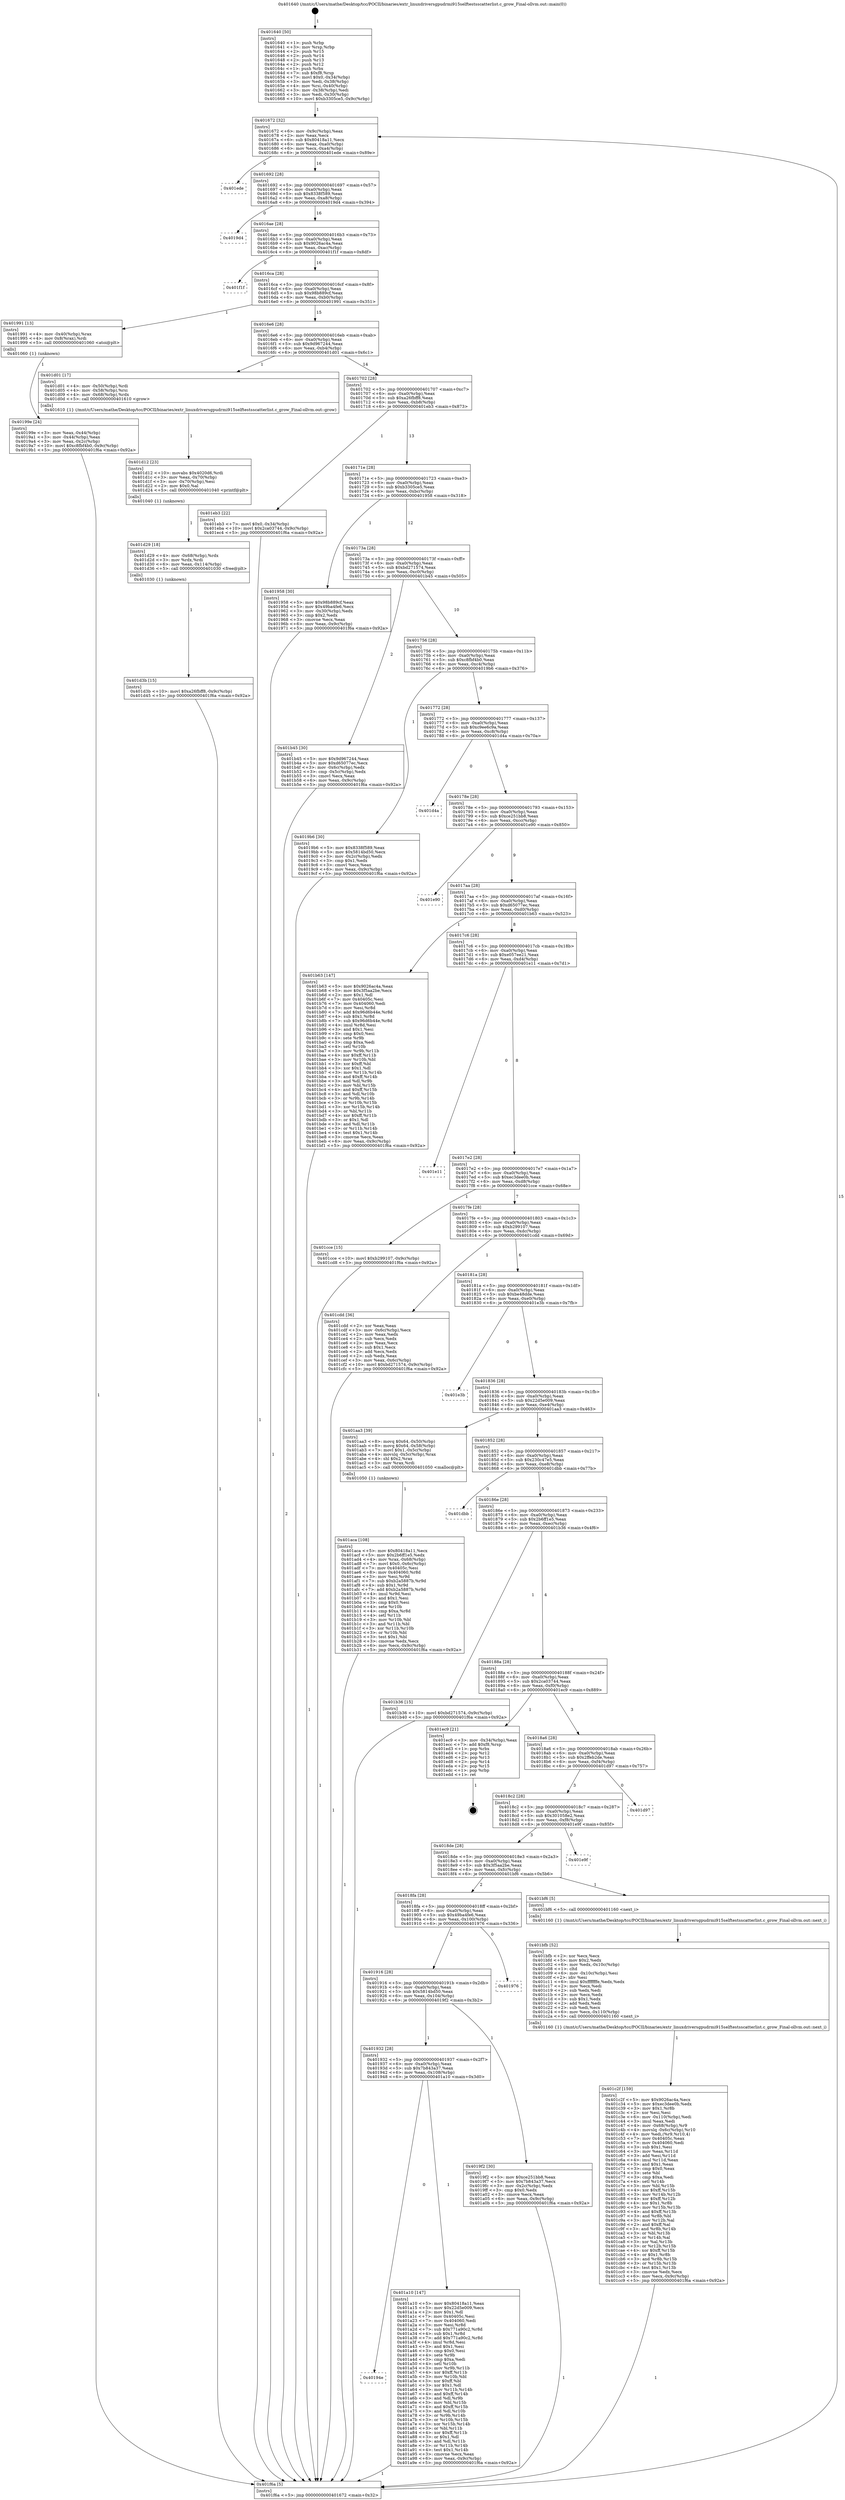 digraph "0x401640" {
  label = "0x401640 (/mnt/c/Users/mathe/Desktop/tcc/POCII/binaries/extr_linuxdriversgpudrmi915selftestsscatterlist.c_grow_Final-ollvm.out::main(0))"
  labelloc = "t"
  node[shape=record]

  Entry [label="",width=0.3,height=0.3,shape=circle,fillcolor=black,style=filled]
  "0x401672" [label="{
     0x401672 [32]\l
     | [instrs]\l
     &nbsp;&nbsp;0x401672 \<+6\>: mov -0x9c(%rbp),%eax\l
     &nbsp;&nbsp;0x401678 \<+2\>: mov %eax,%ecx\l
     &nbsp;&nbsp;0x40167a \<+6\>: sub $0x80418a11,%ecx\l
     &nbsp;&nbsp;0x401680 \<+6\>: mov %eax,-0xa0(%rbp)\l
     &nbsp;&nbsp;0x401686 \<+6\>: mov %ecx,-0xa4(%rbp)\l
     &nbsp;&nbsp;0x40168c \<+6\>: je 0000000000401ede \<main+0x89e\>\l
  }"]
  "0x401ede" [label="{
     0x401ede\l
  }", style=dashed]
  "0x401692" [label="{
     0x401692 [28]\l
     | [instrs]\l
     &nbsp;&nbsp;0x401692 \<+5\>: jmp 0000000000401697 \<main+0x57\>\l
     &nbsp;&nbsp;0x401697 \<+6\>: mov -0xa0(%rbp),%eax\l
     &nbsp;&nbsp;0x40169d \<+5\>: sub $0x8338f589,%eax\l
     &nbsp;&nbsp;0x4016a2 \<+6\>: mov %eax,-0xa8(%rbp)\l
     &nbsp;&nbsp;0x4016a8 \<+6\>: je 00000000004019d4 \<main+0x394\>\l
  }"]
  Exit [label="",width=0.3,height=0.3,shape=circle,fillcolor=black,style=filled,peripheries=2]
  "0x4019d4" [label="{
     0x4019d4\l
  }", style=dashed]
  "0x4016ae" [label="{
     0x4016ae [28]\l
     | [instrs]\l
     &nbsp;&nbsp;0x4016ae \<+5\>: jmp 00000000004016b3 \<main+0x73\>\l
     &nbsp;&nbsp;0x4016b3 \<+6\>: mov -0xa0(%rbp),%eax\l
     &nbsp;&nbsp;0x4016b9 \<+5\>: sub $0x9026ac4a,%eax\l
     &nbsp;&nbsp;0x4016be \<+6\>: mov %eax,-0xac(%rbp)\l
     &nbsp;&nbsp;0x4016c4 \<+6\>: je 0000000000401f1f \<main+0x8df\>\l
  }"]
  "0x401d3b" [label="{
     0x401d3b [15]\l
     | [instrs]\l
     &nbsp;&nbsp;0x401d3b \<+10\>: movl $0xa26fbff8,-0x9c(%rbp)\l
     &nbsp;&nbsp;0x401d45 \<+5\>: jmp 0000000000401f6a \<main+0x92a\>\l
  }"]
  "0x401f1f" [label="{
     0x401f1f\l
  }", style=dashed]
  "0x4016ca" [label="{
     0x4016ca [28]\l
     | [instrs]\l
     &nbsp;&nbsp;0x4016ca \<+5\>: jmp 00000000004016cf \<main+0x8f\>\l
     &nbsp;&nbsp;0x4016cf \<+6\>: mov -0xa0(%rbp),%eax\l
     &nbsp;&nbsp;0x4016d5 \<+5\>: sub $0x98b889cf,%eax\l
     &nbsp;&nbsp;0x4016da \<+6\>: mov %eax,-0xb0(%rbp)\l
     &nbsp;&nbsp;0x4016e0 \<+6\>: je 0000000000401991 \<main+0x351\>\l
  }"]
  "0x401d29" [label="{
     0x401d29 [18]\l
     | [instrs]\l
     &nbsp;&nbsp;0x401d29 \<+4\>: mov -0x68(%rbp),%rdx\l
     &nbsp;&nbsp;0x401d2d \<+3\>: mov %rdx,%rdi\l
     &nbsp;&nbsp;0x401d30 \<+6\>: mov %eax,-0x114(%rbp)\l
     &nbsp;&nbsp;0x401d36 \<+5\>: call 0000000000401030 \<free@plt\>\l
     | [calls]\l
     &nbsp;&nbsp;0x401030 \{1\} (unknown)\l
  }"]
  "0x401991" [label="{
     0x401991 [13]\l
     | [instrs]\l
     &nbsp;&nbsp;0x401991 \<+4\>: mov -0x40(%rbp),%rax\l
     &nbsp;&nbsp;0x401995 \<+4\>: mov 0x8(%rax),%rdi\l
     &nbsp;&nbsp;0x401999 \<+5\>: call 0000000000401060 \<atoi@plt\>\l
     | [calls]\l
     &nbsp;&nbsp;0x401060 \{1\} (unknown)\l
  }"]
  "0x4016e6" [label="{
     0x4016e6 [28]\l
     | [instrs]\l
     &nbsp;&nbsp;0x4016e6 \<+5\>: jmp 00000000004016eb \<main+0xab\>\l
     &nbsp;&nbsp;0x4016eb \<+6\>: mov -0xa0(%rbp),%eax\l
     &nbsp;&nbsp;0x4016f1 \<+5\>: sub $0x9d967244,%eax\l
     &nbsp;&nbsp;0x4016f6 \<+6\>: mov %eax,-0xb4(%rbp)\l
     &nbsp;&nbsp;0x4016fc \<+6\>: je 0000000000401d01 \<main+0x6c1\>\l
  }"]
  "0x401d12" [label="{
     0x401d12 [23]\l
     | [instrs]\l
     &nbsp;&nbsp;0x401d12 \<+10\>: movabs $0x4020d6,%rdi\l
     &nbsp;&nbsp;0x401d1c \<+3\>: mov %eax,-0x70(%rbp)\l
     &nbsp;&nbsp;0x401d1f \<+3\>: mov -0x70(%rbp),%esi\l
     &nbsp;&nbsp;0x401d22 \<+2\>: mov $0x0,%al\l
     &nbsp;&nbsp;0x401d24 \<+5\>: call 0000000000401040 \<printf@plt\>\l
     | [calls]\l
     &nbsp;&nbsp;0x401040 \{1\} (unknown)\l
  }"]
  "0x401d01" [label="{
     0x401d01 [17]\l
     | [instrs]\l
     &nbsp;&nbsp;0x401d01 \<+4\>: mov -0x50(%rbp),%rdi\l
     &nbsp;&nbsp;0x401d05 \<+4\>: mov -0x58(%rbp),%rsi\l
     &nbsp;&nbsp;0x401d09 \<+4\>: mov -0x68(%rbp),%rdx\l
     &nbsp;&nbsp;0x401d0d \<+5\>: call 0000000000401610 \<grow\>\l
     | [calls]\l
     &nbsp;&nbsp;0x401610 \{1\} (/mnt/c/Users/mathe/Desktop/tcc/POCII/binaries/extr_linuxdriversgpudrmi915selftestsscatterlist.c_grow_Final-ollvm.out::grow)\l
  }"]
  "0x401702" [label="{
     0x401702 [28]\l
     | [instrs]\l
     &nbsp;&nbsp;0x401702 \<+5\>: jmp 0000000000401707 \<main+0xc7\>\l
     &nbsp;&nbsp;0x401707 \<+6\>: mov -0xa0(%rbp),%eax\l
     &nbsp;&nbsp;0x40170d \<+5\>: sub $0xa26fbff8,%eax\l
     &nbsp;&nbsp;0x401712 \<+6\>: mov %eax,-0xb8(%rbp)\l
     &nbsp;&nbsp;0x401718 \<+6\>: je 0000000000401eb3 \<main+0x873\>\l
  }"]
  "0x401c2f" [label="{
     0x401c2f [159]\l
     | [instrs]\l
     &nbsp;&nbsp;0x401c2f \<+5\>: mov $0x9026ac4a,%ecx\l
     &nbsp;&nbsp;0x401c34 \<+5\>: mov $0xec3dee0b,%edx\l
     &nbsp;&nbsp;0x401c39 \<+3\>: mov $0x1,%r8b\l
     &nbsp;&nbsp;0x401c3c \<+2\>: xor %esi,%esi\l
     &nbsp;&nbsp;0x401c3e \<+6\>: mov -0x110(%rbp),%edi\l
     &nbsp;&nbsp;0x401c44 \<+3\>: imul %eax,%edi\l
     &nbsp;&nbsp;0x401c47 \<+4\>: mov -0x68(%rbp),%r9\l
     &nbsp;&nbsp;0x401c4b \<+4\>: movslq -0x6c(%rbp),%r10\l
     &nbsp;&nbsp;0x401c4f \<+4\>: mov %edi,(%r9,%r10,4)\l
     &nbsp;&nbsp;0x401c53 \<+7\>: mov 0x40405c,%eax\l
     &nbsp;&nbsp;0x401c5a \<+7\>: mov 0x404060,%edi\l
     &nbsp;&nbsp;0x401c61 \<+3\>: sub $0x1,%esi\l
     &nbsp;&nbsp;0x401c64 \<+3\>: mov %eax,%r11d\l
     &nbsp;&nbsp;0x401c67 \<+3\>: add %esi,%r11d\l
     &nbsp;&nbsp;0x401c6a \<+4\>: imul %r11d,%eax\l
     &nbsp;&nbsp;0x401c6e \<+3\>: and $0x1,%eax\l
     &nbsp;&nbsp;0x401c71 \<+3\>: cmp $0x0,%eax\l
     &nbsp;&nbsp;0x401c74 \<+3\>: sete %bl\l
     &nbsp;&nbsp;0x401c77 \<+3\>: cmp $0xa,%edi\l
     &nbsp;&nbsp;0x401c7a \<+4\>: setl %r14b\l
     &nbsp;&nbsp;0x401c7e \<+3\>: mov %bl,%r15b\l
     &nbsp;&nbsp;0x401c81 \<+4\>: xor $0xff,%r15b\l
     &nbsp;&nbsp;0x401c85 \<+3\>: mov %r14b,%r12b\l
     &nbsp;&nbsp;0x401c88 \<+4\>: xor $0xff,%r12b\l
     &nbsp;&nbsp;0x401c8c \<+4\>: xor $0x1,%r8b\l
     &nbsp;&nbsp;0x401c90 \<+3\>: mov %r15b,%r13b\l
     &nbsp;&nbsp;0x401c93 \<+4\>: and $0xff,%r13b\l
     &nbsp;&nbsp;0x401c97 \<+3\>: and %r8b,%bl\l
     &nbsp;&nbsp;0x401c9a \<+3\>: mov %r12b,%al\l
     &nbsp;&nbsp;0x401c9d \<+2\>: and $0xff,%al\l
     &nbsp;&nbsp;0x401c9f \<+3\>: and %r8b,%r14b\l
     &nbsp;&nbsp;0x401ca2 \<+3\>: or %bl,%r13b\l
     &nbsp;&nbsp;0x401ca5 \<+3\>: or %r14b,%al\l
     &nbsp;&nbsp;0x401ca8 \<+3\>: xor %al,%r13b\l
     &nbsp;&nbsp;0x401cab \<+3\>: or %r12b,%r15b\l
     &nbsp;&nbsp;0x401cae \<+4\>: xor $0xff,%r15b\l
     &nbsp;&nbsp;0x401cb2 \<+4\>: or $0x1,%r8b\l
     &nbsp;&nbsp;0x401cb6 \<+3\>: and %r8b,%r15b\l
     &nbsp;&nbsp;0x401cb9 \<+3\>: or %r15b,%r13b\l
     &nbsp;&nbsp;0x401cbc \<+4\>: test $0x1,%r13b\l
     &nbsp;&nbsp;0x401cc0 \<+3\>: cmovne %edx,%ecx\l
     &nbsp;&nbsp;0x401cc3 \<+6\>: mov %ecx,-0x9c(%rbp)\l
     &nbsp;&nbsp;0x401cc9 \<+5\>: jmp 0000000000401f6a \<main+0x92a\>\l
  }"]
  "0x401eb3" [label="{
     0x401eb3 [22]\l
     | [instrs]\l
     &nbsp;&nbsp;0x401eb3 \<+7\>: movl $0x0,-0x34(%rbp)\l
     &nbsp;&nbsp;0x401eba \<+10\>: movl $0x2ca03744,-0x9c(%rbp)\l
     &nbsp;&nbsp;0x401ec4 \<+5\>: jmp 0000000000401f6a \<main+0x92a\>\l
  }"]
  "0x40171e" [label="{
     0x40171e [28]\l
     | [instrs]\l
     &nbsp;&nbsp;0x40171e \<+5\>: jmp 0000000000401723 \<main+0xe3\>\l
     &nbsp;&nbsp;0x401723 \<+6\>: mov -0xa0(%rbp),%eax\l
     &nbsp;&nbsp;0x401729 \<+5\>: sub $0xb3305ce5,%eax\l
     &nbsp;&nbsp;0x40172e \<+6\>: mov %eax,-0xbc(%rbp)\l
     &nbsp;&nbsp;0x401734 \<+6\>: je 0000000000401958 \<main+0x318\>\l
  }"]
  "0x401bfb" [label="{
     0x401bfb [52]\l
     | [instrs]\l
     &nbsp;&nbsp;0x401bfb \<+2\>: xor %ecx,%ecx\l
     &nbsp;&nbsp;0x401bfd \<+5\>: mov $0x2,%edx\l
     &nbsp;&nbsp;0x401c02 \<+6\>: mov %edx,-0x10c(%rbp)\l
     &nbsp;&nbsp;0x401c08 \<+1\>: cltd\l
     &nbsp;&nbsp;0x401c09 \<+6\>: mov -0x10c(%rbp),%esi\l
     &nbsp;&nbsp;0x401c0f \<+2\>: idiv %esi\l
     &nbsp;&nbsp;0x401c11 \<+6\>: imul $0xfffffffe,%edx,%edx\l
     &nbsp;&nbsp;0x401c17 \<+2\>: mov %ecx,%edi\l
     &nbsp;&nbsp;0x401c19 \<+2\>: sub %edx,%edi\l
     &nbsp;&nbsp;0x401c1b \<+2\>: mov %ecx,%edx\l
     &nbsp;&nbsp;0x401c1d \<+3\>: sub $0x1,%edx\l
     &nbsp;&nbsp;0x401c20 \<+2\>: add %edx,%edi\l
     &nbsp;&nbsp;0x401c22 \<+2\>: sub %edi,%ecx\l
     &nbsp;&nbsp;0x401c24 \<+6\>: mov %ecx,-0x110(%rbp)\l
     &nbsp;&nbsp;0x401c2a \<+5\>: call 0000000000401160 \<next_i\>\l
     | [calls]\l
     &nbsp;&nbsp;0x401160 \{1\} (/mnt/c/Users/mathe/Desktop/tcc/POCII/binaries/extr_linuxdriversgpudrmi915selftestsscatterlist.c_grow_Final-ollvm.out::next_i)\l
  }"]
  "0x401958" [label="{
     0x401958 [30]\l
     | [instrs]\l
     &nbsp;&nbsp;0x401958 \<+5\>: mov $0x98b889cf,%eax\l
     &nbsp;&nbsp;0x40195d \<+5\>: mov $0x49ba4fe6,%ecx\l
     &nbsp;&nbsp;0x401962 \<+3\>: mov -0x30(%rbp),%edx\l
     &nbsp;&nbsp;0x401965 \<+3\>: cmp $0x2,%edx\l
     &nbsp;&nbsp;0x401968 \<+3\>: cmovne %ecx,%eax\l
     &nbsp;&nbsp;0x40196b \<+6\>: mov %eax,-0x9c(%rbp)\l
     &nbsp;&nbsp;0x401971 \<+5\>: jmp 0000000000401f6a \<main+0x92a\>\l
  }"]
  "0x40173a" [label="{
     0x40173a [28]\l
     | [instrs]\l
     &nbsp;&nbsp;0x40173a \<+5\>: jmp 000000000040173f \<main+0xff\>\l
     &nbsp;&nbsp;0x40173f \<+6\>: mov -0xa0(%rbp),%eax\l
     &nbsp;&nbsp;0x401745 \<+5\>: sub $0xbd271574,%eax\l
     &nbsp;&nbsp;0x40174a \<+6\>: mov %eax,-0xc0(%rbp)\l
     &nbsp;&nbsp;0x401750 \<+6\>: je 0000000000401b45 \<main+0x505\>\l
  }"]
  "0x401f6a" [label="{
     0x401f6a [5]\l
     | [instrs]\l
     &nbsp;&nbsp;0x401f6a \<+5\>: jmp 0000000000401672 \<main+0x32\>\l
  }"]
  "0x401640" [label="{
     0x401640 [50]\l
     | [instrs]\l
     &nbsp;&nbsp;0x401640 \<+1\>: push %rbp\l
     &nbsp;&nbsp;0x401641 \<+3\>: mov %rsp,%rbp\l
     &nbsp;&nbsp;0x401644 \<+2\>: push %r15\l
     &nbsp;&nbsp;0x401646 \<+2\>: push %r14\l
     &nbsp;&nbsp;0x401648 \<+2\>: push %r13\l
     &nbsp;&nbsp;0x40164a \<+2\>: push %r12\l
     &nbsp;&nbsp;0x40164c \<+1\>: push %rbx\l
     &nbsp;&nbsp;0x40164d \<+7\>: sub $0xf8,%rsp\l
     &nbsp;&nbsp;0x401654 \<+7\>: movl $0x0,-0x34(%rbp)\l
     &nbsp;&nbsp;0x40165b \<+3\>: mov %edi,-0x38(%rbp)\l
     &nbsp;&nbsp;0x40165e \<+4\>: mov %rsi,-0x40(%rbp)\l
     &nbsp;&nbsp;0x401662 \<+3\>: mov -0x38(%rbp),%edi\l
     &nbsp;&nbsp;0x401665 \<+3\>: mov %edi,-0x30(%rbp)\l
     &nbsp;&nbsp;0x401668 \<+10\>: movl $0xb3305ce5,-0x9c(%rbp)\l
  }"]
  "0x40199e" [label="{
     0x40199e [24]\l
     | [instrs]\l
     &nbsp;&nbsp;0x40199e \<+3\>: mov %eax,-0x44(%rbp)\l
     &nbsp;&nbsp;0x4019a1 \<+3\>: mov -0x44(%rbp),%eax\l
     &nbsp;&nbsp;0x4019a4 \<+3\>: mov %eax,-0x2c(%rbp)\l
     &nbsp;&nbsp;0x4019a7 \<+10\>: movl $0xc8fbf4b0,-0x9c(%rbp)\l
     &nbsp;&nbsp;0x4019b1 \<+5\>: jmp 0000000000401f6a \<main+0x92a\>\l
  }"]
  "0x401aca" [label="{
     0x401aca [108]\l
     | [instrs]\l
     &nbsp;&nbsp;0x401aca \<+5\>: mov $0x80418a11,%ecx\l
     &nbsp;&nbsp;0x401acf \<+5\>: mov $0x2b6ff1e5,%edx\l
     &nbsp;&nbsp;0x401ad4 \<+4\>: mov %rax,-0x68(%rbp)\l
     &nbsp;&nbsp;0x401ad8 \<+7\>: movl $0x0,-0x6c(%rbp)\l
     &nbsp;&nbsp;0x401adf \<+7\>: mov 0x40405c,%esi\l
     &nbsp;&nbsp;0x401ae6 \<+8\>: mov 0x404060,%r8d\l
     &nbsp;&nbsp;0x401aee \<+3\>: mov %esi,%r9d\l
     &nbsp;&nbsp;0x401af1 \<+7\>: sub $0xb2a5887b,%r9d\l
     &nbsp;&nbsp;0x401af8 \<+4\>: sub $0x1,%r9d\l
     &nbsp;&nbsp;0x401afc \<+7\>: add $0xb2a5887b,%r9d\l
     &nbsp;&nbsp;0x401b03 \<+4\>: imul %r9d,%esi\l
     &nbsp;&nbsp;0x401b07 \<+3\>: and $0x1,%esi\l
     &nbsp;&nbsp;0x401b0a \<+3\>: cmp $0x0,%esi\l
     &nbsp;&nbsp;0x401b0d \<+4\>: sete %r10b\l
     &nbsp;&nbsp;0x401b11 \<+4\>: cmp $0xa,%r8d\l
     &nbsp;&nbsp;0x401b15 \<+4\>: setl %r11b\l
     &nbsp;&nbsp;0x401b19 \<+3\>: mov %r10b,%bl\l
     &nbsp;&nbsp;0x401b1c \<+3\>: and %r11b,%bl\l
     &nbsp;&nbsp;0x401b1f \<+3\>: xor %r11b,%r10b\l
     &nbsp;&nbsp;0x401b22 \<+3\>: or %r10b,%bl\l
     &nbsp;&nbsp;0x401b25 \<+3\>: test $0x1,%bl\l
     &nbsp;&nbsp;0x401b28 \<+3\>: cmovne %edx,%ecx\l
     &nbsp;&nbsp;0x401b2b \<+6\>: mov %ecx,-0x9c(%rbp)\l
     &nbsp;&nbsp;0x401b31 \<+5\>: jmp 0000000000401f6a \<main+0x92a\>\l
  }"]
  "0x401b45" [label="{
     0x401b45 [30]\l
     | [instrs]\l
     &nbsp;&nbsp;0x401b45 \<+5\>: mov $0x9d967244,%eax\l
     &nbsp;&nbsp;0x401b4a \<+5\>: mov $0xd65077ec,%ecx\l
     &nbsp;&nbsp;0x401b4f \<+3\>: mov -0x6c(%rbp),%edx\l
     &nbsp;&nbsp;0x401b52 \<+3\>: cmp -0x5c(%rbp),%edx\l
     &nbsp;&nbsp;0x401b55 \<+3\>: cmovl %ecx,%eax\l
     &nbsp;&nbsp;0x401b58 \<+6\>: mov %eax,-0x9c(%rbp)\l
     &nbsp;&nbsp;0x401b5e \<+5\>: jmp 0000000000401f6a \<main+0x92a\>\l
  }"]
  "0x401756" [label="{
     0x401756 [28]\l
     | [instrs]\l
     &nbsp;&nbsp;0x401756 \<+5\>: jmp 000000000040175b \<main+0x11b\>\l
     &nbsp;&nbsp;0x40175b \<+6\>: mov -0xa0(%rbp),%eax\l
     &nbsp;&nbsp;0x401761 \<+5\>: sub $0xc8fbf4b0,%eax\l
     &nbsp;&nbsp;0x401766 \<+6\>: mov %eax,-0xc4(%rbp)\l
     &nbsp;&nbsp;0x40176c \<+6\>: je 00000000004019b6 \<main+0x376\>\l
  }"]
  "0x40194e" [label="{
     0x40194e\l
  }", style=dashed]
  "0x4019b6" [label="{
     0x4019b6 [30]\l
     | [instrs]\l
     &nbsp;&nbsp;0x4019b6 \<+5\>: mov $0x8338f589,%eax\l
     &nbsp;&nbsp;0x4019bb \<+5\>: mov $0x5814bd50,%ecx\l
     &nbsp;&nbsp;0x4019c0 \<+3\>: mov -0x2c(%rbp),%edx\l
     &nbsp;&nbsp;0x4019c3 \<+3\>: cmp $0x1,%edx\l
     &nbsp;&nbsp;0x4019c6 \<+3\>: cmovl %ecx,%eax\l
     &nbsp;&nbsp;0x4019c9 \<+6\>: mov %eax,-0x9c(%rbp)\l
     &nbsp;&nbsp;0x4019cf \<+5\>: jmp 0000000000401f6a \<main+0x92a\>\l
  }"]
  "0x401772" [label="{
     0x401772 [28]\l
     | [instrs]\l
     &nbsp;&nbsp;0x401772 \<+5\>: jmp 0000000000401777 \<main+0x137\>\l
     &nbsp;&nbsp;0x401777 \<+6\>: mov -0xa0(%rbp),%eax\l
     &nbsp;&nbsp;0x40177d \<+5\>: sub $0xc9ee6c9a,%eax\l
     &nbsp;&nbsp;0x401782 \<+6\>: mov %eax,-0xc8(%rbp)\l
     &nbsp;&nbsp;0x401788 \<+6\>: je 0000000000401d4a \<main+0x70a\>\l
  }"]
  "0x401a10" [label="{
     0x401a10 [147]\l
     | [instrs]\l
     &nbsp;&nbsp;0x401a10 \<+5\>: mov $0x80418a11,%eax\l
     &nbsp;&nbsp;0x401a15 \<+5\>: mov $0x22d5e009,%ecx\l
     &nbsp;&nbsp;0x401a1a \<+2\>: mov $0x1,%dl\l
     &nbsp;&nbsp;0x401a1c \<+7\>: mov 0x40405c,%esi\l
     &nbsp;&nbsp;0x401a23 \<+7\>: mov 0x404060,%edi\l
     &nbsp;&nbsp;0x401a2a \<+3\>: mov %esi,%r8d\l
     &nbsp;&nbsp;0x401a2d \<+7\>: sub $0x771a90c2,%r8d\l
     &nbsp;&nbsp;0x401a34 \<+4\>: sub $0x1,%r8d\l
     &nbsp;&nbsp;0x401a38 \<+7\>: add $0x771a90c2,%r8d\l
     &nbsp;&nbsp;0x401a3f \<+4\>: imul %r8d,%esi\l
     &nbsp;&nbsp;0x401a43 \<+3\>: and $0x1,%esi\l
     &nbsp;&nbsp;0x401a46 \<+3\>: cmp $0x0,%esi\l
     &nbsp;&nbsp;0x401a49 \<+4\>: sete %r9b\l
     &nbsp;&nbsp;0x401a4d \<+3\>: cmp $0xa,%edi\l
     &nbsp;&nbsp;0x401a50 \<+4\>: setl %r10b\l
     &nbsp;&nbsp;0x401a54 \<+3\>: mov %r9b,%r11b\l
     &nbsp;&nbsp;0x401a57 \<+4\>: xor $0xff,%r11b\l
     &nbsp;&nbsp;0x401a5b \<+3\>: mov %r10b,%bl\l
     &nbsp;&nbsp;0x401a5e \<+3\>: xor $0xff,%bl\l
     &nbsp;&nbsp;0x401a61 \<+3\>: xor $0x1,%dl\l
     &nbsp;&nbsp;0x401a64 \<+3\>: mov %r11b,%r14b\l
     &nbsp;&nbsp;0x401a67 \<+4\>: and $0xff,%r14b\l
     &nbsp;&nbsp;0x401a6b \<+3\>: and %dl,%r9b\l
     &nbsp;&nbsp;0x401a6e \<+3\>: mov %bl,%r15b\l
     &nbsp;&nbsp;0x401a71 \<+4\>: and $0xff,%r15b\l
     &nbsp;&nbsp;0x401a75 \<+3\>: and %dl,%r10b\l
     &nbsp;&nbsp;0x401a78 \<+3\>: or %r9b,%r14b\l
     &nbsp;&nbsp;0x401a7b \<+3\>: or %r10b,%r15b\l
     &nbsp;&nbsp;0x401a7e \<+3\>: xor %r15b,%r14b\l
     &nbsp;&nbsp;0x401a81 \<+3\>: or %bl,%r11b\l
     &nbsp;&nbsp;0x401a84 \<+4\>: xor $0xff,%r11b\l
     &nbsp;&nbsp;0x401a88 \<+3\>: or $0x1,%dl\l
     &nbsp;&nbsp;0x401a8b \<+3\>: and %dl,%r11b\l
     &nbsp;&nbsp;0x401a8e \<+3\>: or %r11b,%r14b\l
     &nbsp;&nbsp;0x401a91 \<+4\>: test $0x1,%r14b\l
     &nbsp;&nbsp;0x401a95 \<+3\>: cmovne %ecx,%eax\l
     &nbsp;&nbsp;0x401a98 \<+6\>: mov %eax,-0x9c(%rbp)\l
     &nbsp;&nbsp;0x401a9e \<+5\>: jmp 0000000000401f6a \<main+0x92a\>\l
  }"]
  "0x401d4a" [label="{
     0x401d4a\l
  }", style=dashed]
  "0x40178e" [label="{
     0x40178e [28]\l
     | [instrs]\l
     &nbsp;&nbsp;0x40178e \<+5\>: jmp 0000000000401793 \<main+0x153\>\l
     &nbsp;&nbsp;0x401793 \<+6\>: mov -0xa0(%rbp),%eax\l
     &nbsp;&nbsp;0x401799 \<+5\>: sub $0xce251bb8,%eax\l
     &nbsp;&nbsp;0x40179e \<+6\>: mov %eax,-0xcc(%rbp)\l
     &nbsp;&nbsp;0x4017a4 \<+6\>: je 0000000000401e90 \<main+0x850\>\l
  }"]
  "0x401932" [label="{
     0x401932 [28]\l
     | [instrs]\l
     &nbsp;&nbsp;0x401932 \<+5\>: jmp 0000000000401937 \<main+0x2f7\>\l
     &nbsp;&nbsp;0x401937 \<+6\>: mov -0xa0(%rbp),%eax\l
     &nbsp;&nbsp;0x40193d \<+5\>: sub $0x7b843a37,%eax\l
     &nbsp;&nbsp;0x401942 \<+6\>: mov %eax,-0x108(%rbp)\l
     &nbsp;&nbsp;0x401948 \<+6\>: je 0000000000401a10 \<main+0x3d0\>\l
  }"]
  "0x401e90" [label="{
     0x401e90\l
  }", style=dashed]
  "0x4017aa" [label="{
     0x4017aa [28]\l
     | [instrs]\l
     &nbsp;&nbsp;0x4017aa \<+5\>: jmp 00000000004017af \<main+0x16f\>\l
     &nbsp;&nbsp;0x4017af \<+6\>: mov -0xa0(%rbp),%eax\l
     &nbsp;&nbsp;0x4017b5 \<+5\>: sub $0xd65077ec,%eax\l
     &nbsp;&nbsp;0x4017ba \<+6\>: mov %eax,-0xd0(%rbp)\l
     &nbsp;&nbsp;0x4017c0 \<+6\>: je 0000000000401b63 \<main+0x523\>\l
  }"]
  "0x4019f2" [label="{
     0x4019f2 [30]\l
     | [instrs]\l
     &nbsp;&nbsp;0x4019f2 \<+5\>: mov $0xce251bb8,%eax\l
     &nbsp;&nbsp;0x4019f7 \<+5\>: mov $0x7b843a37,%ecx\l
     &nbsp;&nbsp;0x4019fc \<+3\>: mov -0x2c(%rbp),%edx\l
     &nbsp;&nbsp;0x4019ff \<+3\>: cmp $0x0,%edx\l
     &nbsp;&nbsp;0x401a02 \<+3\>: cmove %ecx,%eax\l
     &nbsp;&nbsp;0x401a05 \<+6\>: mov %eax,-0x9c(%rbp)\l
     &nbsp;&nbsp;0x401a0b \<+5\>: jmp 0000000000401f6a \<main+0x92a\>\l
  }"]
  "0x401b63" [label="{
     0x401b63 [147]\l
     | [instrs]\l
     &nbsp;&nbsp;0x401b63 \<+5\>: mov $0x9026ac4a,%eax\l
     &nbsp;&nbsp;0x401b68 \<+5\>: mov $0x3f5aa2be,%ecx\l
     &nbsp;&nbsp;0x401b6d \<+2\>: mov $0x1,%dl\l
     &nbsp;&nbsp;0x401b6f \<+7\>: mov 0x40405c,%esi\l
     &nbsp;&nbsp;0x401b76 \<+7\>: mov 0x404060,%edi\l
     &nbsp;&nbsp;0x401b7d \<+3\>: mov %esi,%r8d\l
     &nbsp;&nbsp;0x401b80 \<+7\>: add $0x96d6b44e,%r8d\l
     &nbsp;&nbsp;0x401b87 \<+4\>: sub $0x1,%r8d\l
     &nbsp;&nbsp;0x401b8b \<+7\>: sub $0x96d6b44e,%r8d\l
     &nbsp;&nbsp;0x401b92 \<+4\>: imul %r8d,%esi\l
     &nbsp;&nbsp;0x401b96 \<+3\>: and $0x1,%esi\l
     &nbsp;&nbsp;0x401b99 \<+3\>: cmp $0x0,%esi\l
     &nbsp;&nbsp;0x401b9c \<+4\>: sete %r9b\l
     &nbsp;&nbsp;0x401ba0 \<+3\>: cmp $0xa,%edi\l
     &nbsp;&nbsp;0x401ba3 \<+4\>: setl %r10b\l
     &nbsp;&nbsp;0x401ba7 \<+3\>: mov %r9b,%r11b\l
     &nbsp;&nbsp;0x401baa \<+4\>: xor $0xff,%r11b\l
     &nbsp;&nbsp;0x401bae \<+3\>: mov %r10b,%bl\l
     &nbsp;&nbsp;0x401bb1 \<+3\>: xor $0xff,%bl\l
     &nbsp;&nbsp;0x401bb4 \<+3\>: xor $0x1,%dl\l
     &nbsp;&nbsp;0x401bb7 \<+3\>: mov %r11b,%r14b\l
     &nbsp;&nbsp;0x401bba \<+4\>: and $0xff,%r14b\l
     &nbsp;&nbsp;0x401bbe \<+3\>: and %dl,%r9b\l
     &nbsp;&nbsp;0x401bc1 \<+3\>: mov %bl,%r15b\l
     &nbsp;&nbsp;0x401bc4 \<+4\>: and $0xff,%r15b\l
     &nbsp;&nbsp;0x401bc8 \<+3\>: and %dl,%r10b\l
     &nbsp;&nbsp;0x401bcb \<+3\>: or %r9b,%r14b\l
     &nbsp;&nbsp;0x401bce \<+3\>: or %r10b,%r15b\l
     &nbsp;&nbsp;0x401bd1 \<+3\>: xor %r15b,%r14b\l
     &nbsp;&nbsp;0x401bd4 \<+3\>: or %bl,%r11b\l
     &nbsp;&nbsp;0x401bd7 \<+4\>: xor $0xff,%r11b\l
     &nbsp;&nbsp;0x401bdb \<+3\>: or $0x1,%dl\l
     &nbsp;&nbsp;0x401bde \<+3\>: and %dl,%r11b\l
     &nbsp;&nbsp;0x401be1 \<+3\>: or %r11b,%r14b\l
     &nbsp;&nbsp;0x401be4 \<+4\>: test $0x1,%r14b\l
     &nbsp;&nbsp;0x401be8 \<+3\>: cmovne %ecx,%eax\l
     &nbsp;&nbsp;0x401beb \<+6\>: mov %eax,-0x9c(%rbp)\l
     &nbsp;&nbsp;0x401bf1 \<+5\>: jmp 0000000000401f6a \<main+0x92a\>\l
  }"]
  "0x4017c6" [label="{
     0x4017c6 [28]\l
     | [instrs]\l
     &nbsp;&nbsp;0x4017c6 \<+5\>: jmp 00000000004017cb \<main+0x18b\>\l
     &nbsp;&nbsp;0x4017cb \<+6\>: mov -0xa0(%rbp),%eax\l
     &nbsp;&nbsp;0x4017d1 \<+5\>: sub $0xe057ee21,%eax\l
     &nbsp;&nbsp;0x4017d6 \<+6\>: mov %eax,-0xd4(%rbp)\l
     &nbsp;&nbsp;0x4017dc \<+6\>: je 0000000000401e11 \<main+0x7d1\>\l
  }"]
  "0x401916" [label="{
     0x401916 [28]\l
     | [instrs]\l
     &nbsp;&nbsp;0x401916 \<+5\>: jmp 000000000040191b \<main+0x2db\>\l
     &nbsp;&nbsp;0x40191b \<+6\>: mov -0xa0(%rbp),%eax\l
     &nbsp;&nbsp;0x401921 \<+5\>: sub $0x5814bd50,%eax\l
     &nbsp;&nbsp;0x401926 \<+6\>: mov %eax,-0x104(%rbp)\l
     &nbsp;&nbsp;0x40192c \<+6\>: je 00000000004019f2 \<main+0x3b2\>\l
  }"]
  "0x401e11" [label="{
     0x401e11\l
  }", style=dashed]
  "0x4017e2" [label="{
     0x4017e2 [28]\l
     | [instrs]\l
     &nbsp;&nbsp;0x4017e2 \<+5\>: jmp 00000000004017e7 \<main+0x1a7\>\l
     &nbsp;&nbsp;0x4017e7 \<+6\>: mov -0xa0(%rbp),%eax\l
     &nbsp;&nbsp;0x4017ed \<+5\>: sub $0xec3dee0b,%eax\l
     &nbsp;&nbsp;0x4017f2 \<+6\>: mov %eax,-0xd8(%rbp)\l
     &nbsp;&nbsp;0x4017f8 \<+6\>: je 0000000000401cce \<main+0x68e\>\l
  }"]
  "0x401976" [label="{
     0x401976\l
  }", style=dashed]
  "0x401cce" [label="{
     0x401cce [15]\l
     | [instrs]\l
     &nbsp;&nbsp;0x401cce \<+10\>: movl $0xb299107,-0x9c(%rbp)\l
     &nbsp;&nbsp;0x401cd8 \<+5\>: jmp 0000000000401f6a \<main+0x92a\>\l
  }"]
  "0x4017fe" [label="{
     0x4017fe [28]\l
     | [instrs]\l
     &nbsp;&nbsp;0x4017fe \<+5\>: jmp 0000000000401803 \<main+0x1c3\>\l
     &nbsp;&nbsp;0x401803 \<+6\>: mov -0xa0(%rbp),%eax\l
     &nbsp;&nbsp;0x401809 \<+5\>: sub $0xb299107,%eax\l
     &nbsp;&nbsp;0x40180e \<+6\>: mov %eax,-0xdc(%rbp)\l
     &nbsp;&nbsp;0x401814 \<+6\>: je 0000000000401cdd \<main+0x69d\>\l
  }"]
  "0x4018fa" [label="{
     0x4018fa [28]\l
     | [instrs]\l
     &nbsp;&nbsp;0x4018fa \<+5\>: jmp 00000000004018ff \<main+0x2bf\>\l
     &nbsp;&nbsp;0x4018ff \<+6\>: mov -0xa0(%rbp),%eax\l
     &nbsp;&nbsp;0x401905 \<+5\>: sub $0x49ba4fe6,%eax\l
     &nbsp;&nbsp;0x40190a \<+6\>: mov %eax,-0x100(%rbp)\l
     &nbsp;&nbsp;0x401910 \<+6\>: je 0000000000401976 \<main+0x336\>\l
  }"]
  "0x401cdd" [label="{
     0x401cdd [36]\l
     | [instrs]\l
     &nbsp;&nbsp;0x401cdd \<+2\>: xor %eax,%eax\l
     &nbsp;&nbsp;0x401cdf \<+3\>: mov -0x6c(%rbp),%ecx\l
     &nbsp;&nbsp;0x401ce2 \<+2\>: mov %eax,%edx\l
     &nbsp;&nbsp;0x401ce4 \<+2\>: sub %ecx,%edx\l
     &nbsp;&nbsp;0x401ce6 \<+2\>: mov %eax,%ecx\l
     &nbsp;&nbsp;0x401ce8 \<+3\>: sub $0x1,%ecx\l
     &nbsp;&nbsp;0x401ceb \<+2\>: add %ecx,%edx\l
     &nbsp;&nbsp;0x401ced \<+2\>: sub %edx,%eax\l
     &nbsp;&nbsp;0x401cef \<+3\>: mov %eax,-0x6c(%rbp)\l
     &nbsp;&nbsp;0x401cf2 \<+10\>: movl $0xbd271574,-0x9c(%rbp)\l
     &nbsp;&nbsp;0x401cfc \<+5\>: jmp 0000000000401f6a \<main+0x92a\>\l
  }"]
  "0x40181a" [label="{
     0x40181a [28]\l
     | [instrs]\l
     &nbsp;&nbsp;0x40181a \<+5\>: jmp 000000000040181f \<main+0x1df\>\l
     &nbsp;&nbsp;0x40181f \<+6\>: mov -0xa0(%rbp),%eax\l
     &nbsp;&nbsp;0x401825 \<+5\>: sub $0xbe48dde,%eax\l
     &nbsp;&nbsp;0x40182a \<+6\>: mov %eax,-0xe0(%rbp)\l
     &nbsp;&nbsp;0x401830 \<+6\>: je 0000000000401e3b \<main+0x7fb\>\l
  }"]
  "0x401bf6" [label="{
     0x401bf6 [5]\l
     | [instrs]\l
     &nbsp;&nbsp;0x401bf6 \<+5\>: call 0000000000401160 \<next_i\>\l
     | [calls]\l
     &nbsp;&nbsp;0x401160 \{1\} (/mnt/c/Users/mathe/Desktop/tcc/POCII/binaries/extr_linuxdriversgpudrmi915selftestsscatterlist.c_grow_Final-ollvm.out::next_i)\l
  }"]
  "0x401e3b" [label="{
     0x401e3b\l
  }", style=dashed]
  "0x401836" [label="{
     0x401836 [28]\l
     | [instrs]\l
     &nbsp;&nbsp;0x401836 \<+5\>: jmp 000000000040183b \<main+0x1fb\>\l
     &nbsp;&nbsp;0x40183b \<+6\>: mov -0xa0(%rbp),%eax\l
     &nbsp;&nbsp;0x401841 \<+5\>: sub $0x22d5e009,%eax\l
     &nbsp;&nbsp;0x401846 \<+6\>: mov %eax,-0xe4(%rbp)\l
     &nbsp;&nbsp;0x40184c \<+6\>: je 0000000000401aa3 \<main+0x463\>\l
  }"]
  "0x4018de" [label="{
     0x4018de [28]\l
     | [instrs]\l
     &nbsp;&nbsp;0x4018de \<+5\>: jmp 00000000004018e3 \<main+0x2a3\>\l
     &nbsp;&nbsp;0x4018e3 \<+6\>: mov -0xa0(%rbp),%eax\l
     &nbsp;&nbsp;0x4018e9 \<+5\>: sub $0x3f5aa2be,%eax\l
     &nbsp;&nbsp;0x4018ee \<+6\>: mov %eax,-0xfc(%rbp)\l
     &nbsp;&nbsp;0x4018f4 \<+6\>: je 0000000000401bf6 \<main+0x5b6\>\l
  }"]
  "0x401aa3" [label="{
     0x401aa3 [39]\l
     | [instrs]\l
     &nbsp;&nbsp;0x401aa3 \<+8\>: movq $0x64,-0x50(%rbp)\l
     &nbsp;&nbsp;0x401aab \<+8\>: movq $0x64,-0x58(%rbp)\l
     &nbsp;&nbsp;0x401ab3 \<+7\>: movl $0x1,-0x5c(%rbp)\l
     &nbsp;&nbsp;0x401aba \<+4\>: movslq -0x5c(%rbp),%rax\l
     &nbsp;&nbsp;0x401abe \<+4\>: shl $0x2,%rax\l
     &nbsp;&nbsp;0x401ac2 \<+3\>: mov %rax,%rdi\l
     &nbsp;&nbsp;0x401ac5 \<+5\>: call 0000000000401050 \<malloc@plt\>\l
     | [calls]\l
     &nbsp;&nbsp;0x401050 \{1\} (unknown)\l
  }"]
  "0x401852" [label="{
     0x401852 [28]\l
     | [instrs]\l
     &nbsp;&nbsp;0x401852 \<+5\>: jmp 0000000000401857 \<main+0x217\>\l
     &nbsp;&nbsp;0x401857 \<+6\>: mov -0xa0(%rbp),%eax\l
     &nbsp;&nbsp;0x40185d \<+5\>: sub $0x230c47e5,%eax\l
     &nbsp;&nbsp;0x401862 \<+6\>: mov %eax,-0xe8(%rbp)\l
     &nbsp;&nbsp;0x401868 \<+6\>: je 0000000000401dbb \<main+0x77b\>\l
  }"]
  "0x401e9f" [label="{
     0x401e9f\l
  }", style=dashed]
  "0x401dbb" [label="{
     0x401dbb\l
  }", style=dashed]
  "0x40186e" [label="{
     0x40186e [28]\l
     | [instrs]\l
     &nbsp;&nbsp;0x40186e \<+5\>: jmp 0000000000401873 \<main+0x233\>\l
     &nbsp;&nbsp;0x401873 \<+6\>: mov -0xa0(%rbp),%eax\l
     &nbsp;&nbsp;0x401879 \<+5\>: sub $0x2b6ff1e5,%eax\l
     &nbsp;&nbsp;0x40187e \<+6\>: mov %eax,-0xec(%rbp)\l
     &nbsp;&nbsp;0x401884 \<+6\>: je 0000000000401b36 \<main+0x4f6\>\l
  }"]
  "0x4018c2" [label="{
     0x4018c2 [28]\l
     | [instrs]\l
     &nbsp;&nbsp;0x4018c2 \<+5\>: jmp 00000000004018c7 \<main+0x287\>\l
     &nbsp;&nbsp;0x4018c7 \<+6\>: mov -0xa0(%rbp),%eax\l
     &nbsp;&nbsp;0x4018cd \<+5\>: sub $0x301058e2,%eax\l
     &nbsp;&nbsp;0x4018d2 \<+6\>: mov %eax,-0xf8(%rbp)\l
     &nbsp;&nbsp;0x4018d8 \<+6\>: je 0000000000401e9f \<main+0x85f\>\l
  }"]
  "0x401b36" [label="{
     0x401b36 [15]\l
     | [instrs]\l
     &nbsp;&nbsp;0x401b36 \<+10\>: movl $0xbd271574,-0x9c(%rbp)\l
     &nbsp;&nbsp;0x401b40 \<+5\>: jmp 0000000000401f6a \<main+0x92a\>\l
  }"]
  "0x40188a" [label="{
     0x40188a [28]\l
     | [instrs]\l
     &nbsp;&nbsp;0x40188a \<+5\>: jmp 000000000040188f \<main+0x24f\>\l
     &nbsp;&nbsp;0x40188f \<+6\>: mov -0xa0(%rbp),%eax\l
     &nbsp;&nbsp;0x401895 \<+5\>: sub $0x2ca03744,%eax\l
     &nbsp;&nbsp;0x40189a \<+6\>: mov %eax,-0xf0(%rbp)\l
     &nbsp;&nbsp;0x4018a0 \<+6\>: je 0000000000401ec9 \<main+0x889\>\l
  }"]
  "0x401d97" [label="{
     0x401d97\l
  }", style=dashed]
  "0x401ec9" [label="{
     0x401ec9 [21]\l
     | [instrs]\l
     &nbsp;&nbsp;0x401ec9 \<+3\>: mov -0x34(%rbp),%eax\l
     &nbsp;&nbsp;0x401ecc \<+7\>: add $0xf8,%rsp\l
     &nbsp;&nbsp;0x401ed3 \<+1\>: pop %rbx\l
     &nbsp;&nbsp;0x401ed4 \<+2\>: pop %r12\l
     &nbsp;&nbsp;0x401ed6 \<+2\>: pop %r13\l
     &nbsp;&nbsp;0x401ed8 \<+2\>: pop %r14\l
     &nbsp;&nbsp;0x401eda \<+2\>: pop %r15\l
     &nbsp;&nbsp;0x401edc \<+1\>: pop %rbp\l
     &nbsp;&nbsp;0x401edd \<+1\>: ret\l
  }"]
  "0x4018a6" [label="{
     0x4018a6 [28]\l
     | [instrs]\l
     &nbsp;&nbsp;0x4018a6 \<+5\>: jmp 00000000004018ab \<main+0x26b\>\l
     &nbsp;&nbsp;0x4018ab \<+6\>: mov -0xa0(%rbp),%eax\l
     &nbsp;&nbsp;0x4018b1 \<+5\>: sub $0x2ffeb2de,%eax\l
     &nbsp;&nbsp;0x4018b6 \<+6\>: mov %eax,-0xf4(%rbp)\l
     &nbsp;&nbsp;0x4018bc \<+6\>: je 0000000000401d97 \<main+0x757\>\l
  }"]
  Entry -> "0x401640" [label=" 1"]
  "0x401672" -> "0x401ede" [label=" 0"]
  "0x401672" -> "0x401692" [label=" 16"]
  "0x401ec9" -> Exit [label=" 1"]
  "0x401692" -> "0x4019d4" [label=" 0"]
  "0x401692" -> "0x4016ae" [label=" 16"]
  "0x401eb3" -> "0x401f6a" [label=" 1"]
  "0x4016ae" -> "0x401f1f" [label=" 0"]
  "0x4016ae" -> "0x4016ca" [label=" 16"]
  "0x401d3b" -> "0x401f6a" [label=" 1"]
  "0x4016ca" -> "0x401991" [label=" 1"]
  "0x4016ca" -> "0x4016e6" [label=" 15"]
  "0x401d29" -> "0x401d3b" [label=" 1"]
  "0x4016e6" -> "0x401d01" [label=" 1"]
  "0x4016e6" -> "0x401702" [label=" 14"]
  "0x401d12" -> "0x401d29" [label=" 1"]
  "0x401702" -> "0x401eb3" [label=" 1"]
  "0x401702" -> "0x40171e" [label=" 13"]
  "0x401d01" -> "0x401d12" [label=" 1"]
  "0x40171e" -> "0x401958" [label=" 1"]
  "0x40171e" -> "0x40173a" [label=" 12"]
  "0x401958" -> "0x401f6a" [label=" 1"]
  "0x401640" -> "0x401672" [label=" 1"]
  "0x401f6a" -> "0x401672" [label=" 15"]
  "0x401991" -> "0x40199e" [label=" 1"]
  "0x40199e" -> "0x401f6a" [label=" 1"]
  "0x401cdd" -> "0x401f6a" [label=" 1"]
  "0x40173a" -> "0x401b45" [label=" 2"]
  "0x40173a" -> "0x401756" [label=" 10"]
  "0x401cce" -> "0x401f6a" [label=" 1"]
  "0x401756" -> "0x4019b6" [label=" 1"]
  "0x401756" -> "0x401772" [label=" 9"]
  "0x4019b6" -> "0x401f6a" [label=" 1"]
  "0x401c2f" -> "0x401f6a" [label=" 1"]
  "0x401772" -> "0x401d4a" [label=" 0"]
  "0x401772" -> "0x40178e" [label=" 9"]
  "0x401bfb" -> "0x401c2f" [label=" 1"]
  "0x40178e" -> "0x401e90" [label=" 0"]
  "0x40178e" -> "0x4017aa" [label=" 9"]
  "0x401b63" -> "0x401f6a" [label=" 1"]
  "0x4017aa" -> "0x401b63" [label=" 1"]
  "0x4017aa" -> "0x4017c6" [label=" 8"]
  "0x401b45" -> "0x401f6a" [label=" 2"]
  "0x4017c6" -> "0x401e11" [label=" 0"]
  "0x4017c6" -> "0x4017e2" [label=" 8"]
  "0x401aca" -> "0x401f6a" [label=" 1"]
  "0x4017e2" -> "0x401cce" [label=" 1"]
  "0x4017e2" -> "0x4017fe" [label=" 7"]
  "0x401aa3" -> "0x401aca" [label=" 1"]
  "0x4017fe" -> "0x401cdd" [label=" 1"]
  "0x4017fe" -> "0x40181a" [label=" 6"]
  "0x401932" -> "0x40194e" [label=" 0"]
  "0x40181a" -> "0x401e3b" [label=" 0"]
  "0x40181a" -> "0x401836" [label=" 6"]
  "0x401932" -> "0x401a10" [label=" 1"]
  "0x401836" -> "0x401aa3" [label=" 1"]
  "0x401836" -> "0x401852" [label=" 5"]
  "0x4019f2" -> "0x401f6a" [label=" 1"]
  "0x401852" -> "0x401dbb" [label=" 0"]
  "0x401852" -> "0x40186e" [label=" 5"]
  "0x401916" -> "0x401932" [label=" 1"]
  "0x40186e" -> "0x401b36" [label=" 1"]
  "0x40186e" -> "0x40188a" [label=" 4"]
  "0x401b36" -> "0x401f6a" [label=" 1"]
  "0x40188a" -> "0x401ec9" [label=" 1"]
  "0x40188a" -> "0x4018a6" [label=" 3"]
  "0x4018fa" -> "0x401916" [label=" 2"]
  "0x4018a6" -> "0x401d97" [label=" 0"]
  "0x4018a6" -> "0x4018c2" [label=" 3"]
  "0x401916" -> "0x4019f2" [label=" 1"]
  "0x4018c2" -> "0x401e9f" [label=" 0"]
  "0x4018c2" -> "0x4018de" [label=" 3"]
  "0x401bf6" -> "0x401bfb" [label=" 1"]
  "0x4018de" -> "0x401bf6" [label=" 1"]
  "0x4018de" -> "0x4018fa" [label=" 2"]
  "0x401a10" -> "0x401f6a" [label=" 1"]
  "0x4018fa" -> "0x401976" [label=" 0"]
}
